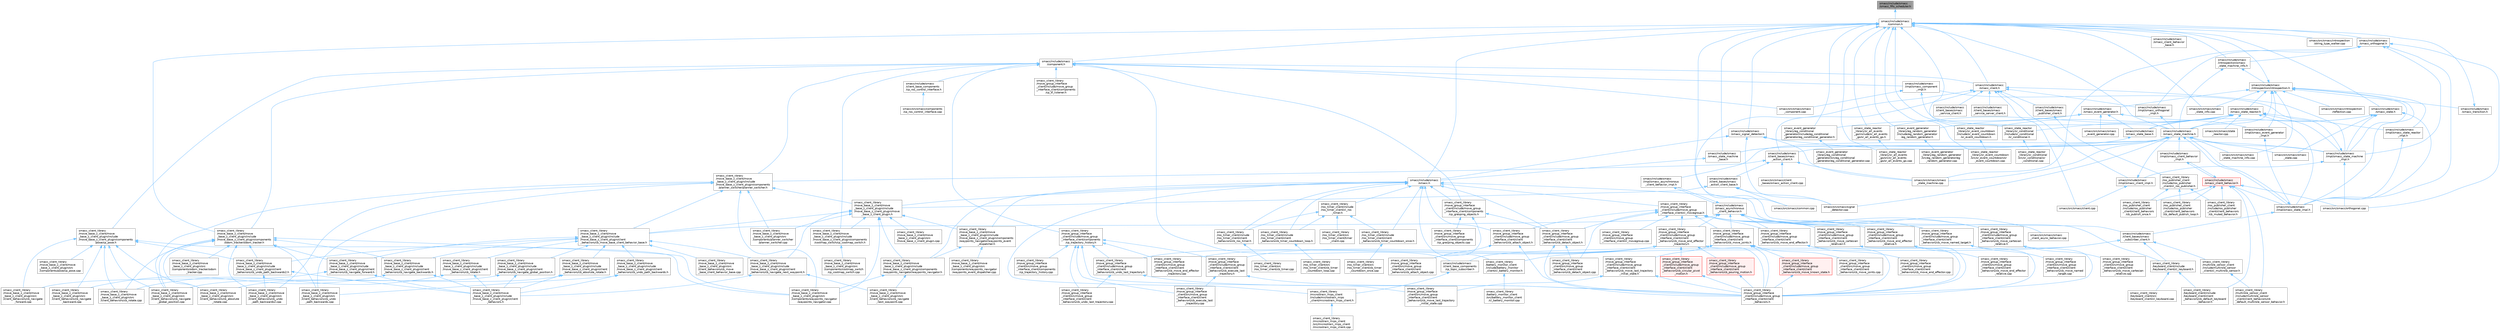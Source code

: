 digraph "smacc/include/smacc/smacc_fifo_scheduler.h"
{
 // LATEX_PDF_SIZE
  bgcolor="transparent";
  edge [fontname=Helvetica,fontsize=10,labelfontname=Helvetica,labelfontsize=10];
  node [fontname=Helvetica,fontsize=10,shape=box,height=0.2,width=0.4];
  Node1 [label="smacc/include/smacc\l/smacc_fifo_scheduler.h",height=0.2,width=0.4,color="gray40", fillcolor="grey60", style="filled", fontcolor="black",tooltip=" "];
  Node1 -> Node2 [dir="back",color="steelblue1",style="solid"];
  Node2 [label="smacc/include/smacc\l/common.h",height=0.2,width=0.4,color="grey40", fillcolor="white", style="filled",URL="$common_8h.html",tooltip=" "];
  Node2 -> Node3 [dir="back",color="steelblue1",style="solid"];
  Node3 [label="smacc/include/smacc\l/component.h",height=0.2,width=0.4,color="grey40", fillcolor="white", style="filled",URL="$component_8h.html",tooltip=" "];
  Node3 -> Node4 [dir="back",color="steelblue1",style="solid"];
  Node4 [label="smacc/include/smacc\l/client_base_components\l/cp_ros_control_interface.h",height=0.2,width=0.4,color="grey40", fillcolor="white", style="filled",URL="$cp__ros__control__interface_8h.html",tooltip=" "];
  Node4 -> Node5 [dir="back",color="steelblue1",style="solid"];
  Node5 [label="smacc/src/smacc/components\l/cp_ros_control_interface.cpp",height=0.2,width=0.4,color="grey40", fillcolor="white", style="filled",URL="$cp__ros__control__interface_8cpp.html",tooltip=" "];
  Node3 -> Node6 [dir="back",color="steelblue1",style="solid"];
  Node6 [label="smacc/include/smacc\l/client_base_components\l/cp_topic_subscriber.h",height=0.2,width=0.4,color="grey40", fillcolor="white", style="filled",URL="$cp__topic__subscriber_8h.html",tooltip=" "];
  Node6 -> Node7 [dir="back",color="steelblue1",style="solid"];
  Node7 [label="smacc_client_library\l/microstrain_mips_client\l/include/microstrain_mips\l_client/microstrain_mips_client.h",height=0.2,width=0.4,color="grey40", fillcolor="white", style="filled",URL="$microstrain__mips__client_8h.html",tooltip=" "];
  Node7 -> Node8 [dir="back",color="steelblue1",style="solid"];
  Node8 [label="smacc_client_library\l/microstrain_mips_client\l/src/microstrain_mips_client\l/microstrain_mips_client.cpp",height=0.2,width=0.4,color="grey40", fillcolor="white", style="filled",URL="$microstrain__mips__client_8cpp.html",tooltip=" "];
  Node3 -> Node9 [dir="back",color="steelblue1",style="solid"];
  Node9 [label="smacc/include/smacc\l/impl/smacc_component\l_impl.h",height=0.2,width=0.4,color="grey40", fillcolor="white", style="filled",URL="$smacc__component__impl_8h.html",tooltip=" "];
  Node9 -> Node10 [dir="back",color="steelblue1",style="solid"];
  Node10 [label="smacc/include/smacc\l/smacc_state_machine.h",height=0.2,width=0.4,color="grey40", fillcolor="white", style="filled",URL="$smacc__state__machine_8h.html",tooltip=" "];
  Node10 -> Node11 [dir="back",color="steelblue1",style="solid"];
  Node11 [label="smacc/include/smacc\l/client_bases/smacc\l_action_client.h",height=0.2,width=0.4,color="grey40", fillcolor="white", style="filled",URL="$smacc__action__client_8h.html",tooltip=" "];
  Node11 -> Node12 [dir="back",color="steelblue1",style="solid"];
  Node12 [label="smacc/include/smacc\l/client_bases/smacc\l_action_client_base.h",height=0.2,width=0.4,color="grey40", fillcolor="white", style="filled",URL="$smacc__action__client__base_8h.html",tooltip=" "];
  Node12 -> Node13 [dir="back",color="steelblue1",style="solid"];
  Node13 [label="smacc/src/smacc/common.cpp",height=0.2,width=0.4,color="grey40", fillcolor="white", style="filled",URL="$common_8cpp.html",tooltip=" "];
  Node12 -> Node14 [dir="back",color="steelblue1",style="solid"];
  Node14 [label="smacc/src/smacc/signal\l_detector.cpp",height=0.2,width=0.4,color="grey40", fillcolor="white", style="filled",URL="$signal__detector_8cpp.html",tooltip=" "];
  Node12 -> Node15 [dir="back",color="steelblue1",style="solid"];
  Node15 [label="smacc_client_library\l/move_base_z_client/move\l_base_z_client_plugin/include\l/move_base_z_client_plugin/move\l_base_z_client_plugin.h",height=0.2,width=0.4,color="grey40", fillcolor="white", style="filled",URL="$move__base__z__client__plugin_8h.html",tooltip=" "];
  Node15 -> Node16 [dir="back",color="steelblue1",style="solid"];
  Node16 [label="smacc_client_library\l/move_base_z_client/move\l_base_z_client_plugin/include\l/move_base_z_client_plugin/client\l_behaviors/cb_move_base_client_behavior_base.h",height=0.2,width=0.4,color="grey40", fillcolor="white", style="filled",URL="$cb__move__base__client__behavior__base_8h.html",tooltip=" "];
  Node16 -> Node17 [dir="back",color="steelblue1",style="solid"];
  Node17 [label="smacc_client_library\l/move_base_z_client/move\l_base_z_client_plugin/include\l/move_base_z_client_plugin/client\l_behaviors/cb_absolute_rotate.h",height=0.2,width=0.4,color="grey40", fillcolor="white", style="filled",URL="$cb__absolute__rotate_8h.html",tooltip=" "];
  Node17 -> Node18 [dir="back",color="steelblue1",style="solid"];
  Node18 [label="smacc_client_library\l/move_base_z_client/move\l_base_z_client_plugin/include\l/move_base_z_client_plugin/client\l_behaviors.h",height=0.2,width=0.4,color="grey40", fillcolor="white", style="filled",URL="$move__base__z__client_2move__base__z__client__plugin_2include_2move__base__z__client__plugin_2client__behaviors_8h.html",tooltip=" "];
  Node17 -> Node19 [dir="back",color="steelblue1",style="solid"];
  Node19 [label="smacc_client_library\l/move_base_z_client/move\l_base_z_client_plugin/src\l/client_behaviors/cb_absolute\l_rotate.cpp",height=0.2,width=0.4,color="grey40", fillcolor="white", style="filled",URL="$cb__absolute__rotate_8cpp.html",tooltip=" "];
  Node16 -> Node20 [dir="back",color="steelblue1",style="solid"];
  Node20 [label="smacc_client_library\l/move_base_z_client/move\l_base_z_client_plugin/include\l/move_base_z_client_plugin/client\l_behaviors/cb_navigate_backwards.h",height=0.2,width=0.4,color="grey40", fillcolor="white", style="filled",URL="$cb__navigate__backwards_8h.html",tooltip=" "];
  Node20 -> Node18 [dir="back",color="steelblue1",style="solid"];
  Node20 -> Node21 [dir="back",color="steelblue1",style="solid"];
  Node21 [label="smacc_client_library\l/move_base_z_client/move\l_base_z_client_plugin/src\l/client_behaviors/cb_navigate\l_backward.cpp",height=0.2,width=0.4,color="grey40", fillcolor="white", style="filled",URL="$cb__navigate__backward_8cpp.html",tooltip=" "];
  Node16 -> Node22 [dir="back",color="steelblue1",style="solid"];
  Node22 [label="smacc_client_library\l/move_base_z_client/move\l_base_z_client_plugin/include\l/move_base_z_client_plugin/client\l_behaviors/cb_navigate_forward.h",height=0.2,width=0.4,color="grey40", fillcolor="white", style="filled",URL="$cb__navigate__forward_8h.html",tooltip=" "];
  Node22 -> Node18 [dir="back",color="steelblue1",style="solid"];
  Node22 -> Node23 [dir="back",color="steelblue1",style="solid"];
  Node23 [label="smacc_client_library\l/move_base_z_client/move\l_base_z_client_plugin/src\l/client_behaviors/cb_navigate\l_forward.cpp",height=0.2,width=0.4,color="grey40", fillcolor="white", style="filled",URL="$cb__navigate__forward_8cpp.html",tooltip=" "];
  Node16 -> Node24 [dir="back",color="steelblue1",style="solid"];
  Node24 [label="smacc_client_library\l/move_base_z_client/move\l_base_z_client_plugin/include\l/move_base_z_client_plugin/client\l_behaviors/cb_navigate_global_position.h",height=0.2,width=0.4,color="grey40", fillcolor="white", style="filled",URL="$cb__navigate__global__position_8h.html",tooltip=" "];
  Node24 -> Node18 [dir="back",color="steelblue1",style="solid"];
  Node24 -> Node25 [dir="back",color="steelblue1",style="solid"];
  Node25 [label="smacc_client_library\l/move_base_z_client/move\l_base_z_client_plugin/src\l/client_behaviors/cb_navigate\l_global_position.cpp",height=0.2,width=0.4,color="grey40", fillcolor="white", style="filled",URL="$cb__navigate__global__position_8cpp.html",tooltip=" "];
  Node16 -> Node26 [dir="back",color="steelblue1",style="solid"];
  Node26 [label="smacc_client_library\l/move_base_z_client/move\l_base_z_client_plugin/include\l/move_base_z_client_plugin/client\l_behaviors/cb_navigate_next_waypoint.h",height=0.2,width=0.4,color="grey40", fillcolor="white", style="filled",URL="$cb__navigate__next__waypoint_8h.html",tooltip=" "];
  Node26 -> Node18 [dir="back",color="steelblue1",style="solid"];
  Node26 -> Node27 [dir="back",color="steelblue1",style="solid"];
  Node27 [label="smacc_client_library\l/move_base_z_client/move\l_base_z_client_plugin/src\l/client_behaviors/cb_navigate\l_next_waypoint.cpp",height=0.2,width=0.4,color="grey40", fillcolor="white", style="filled",URL="$cb__navigate__next__waypoint_8cpp.html",tooltip=" "];
  Node16 -> Node28 [dir="back",color="steelblue1",style="solid"];
  Node28 [label="smacc_client_library\l/move_base_z_client/move\l_base_z_client_plugin/include\l/move_base_z_client_plugin/client\l_behaviors/cb_rotate.h",height=0.2,width=0.4,color="grey40", fillcolor="white", style="filled",URL="$cb__rotate_8h.html",tooltip=" "];
  Node28 -> Node18 [dir="back",color="steelblue1",style="solid"];
  Node28 -> Node29 [dir="back",color="steelblue1",style="solid"];
  Node29 [label="smacc_client_library\l/move_base_z_client/move\l_base_z_client_plugin/src\l/client_behaviors/cb_rotate.cpp",height=0.2,width=0.4,color="grey40", fillcolor="white", style="filled",URL="$cb__rotate_8cpp.html",tooltip=" "];
  Node16 -> Node30 [dir="back",color="steelblue1",style="solid"];
  Node30 [label="smacc_client_library\l/move_base_z_client/move\l_base_z_client_plugin/include\l/move_base_z_client_plugin/client\l_behaviors/cb_undo_path_backwards.h",height=0.2,width=0.4,color="grey40", fillcolor="white", style="filled",URL="$cb__undo__path__backwards_8h.html",tooltip=" "];
  Node30 -> Node18 [dir="back",color="steelblue1",style="solid"];
  Node30 -> Node31 [dir="back",color="steelblue1",style="solid"];
  Node31 [label="smacc_client_library\l/move_base_z_client/move\l_base_z_client_plugin/src\l/client_behaviors/cb_undo\l_path_backwards.cpp",height=0.2,width=0.4,color="grey40", fillcolor="white", style="filled",URL="$cb__undo__path__backwards_8cpp.html",tooltip=" "];
  Node16 -> Node32 [dir="back",color="steelblue1",style="solid"];
  Node32 [label="smacc_client_library\l/move_base_z_client/move\l_base_z_client_plugin/include\l/move_base_z_client_plugin/client\l_behaviors/cb_undo_path_backwards2.h",height=0.2,width=0.4,color="grey40", fillcolor="white", style="filled",URL="$cb__undo__path__backwards2_8h.html",tooltip=" "];
  Node32 -> Node18 [dir="back",color="steelblue1",style="solid"];
  Node32 -> Node33 [dir="back",color="steelblue1",style="solid"];
  Node33 [label="smacc_client_library\l/move_base_z_client/move\l_base_z_client_plugin/src\l/client_behaviors/cb_undo\l_path_backwards2.cpp",height=0.2,width=0.4,color="grey40", fillcolor="white", style="filled",URL="$cb__undo__path__backwards2_8cpp.html",tooltip=" "];
  Node16 -> Node34 [dir="back",color="steelblue1",style="solid"];
  Node34 [label="smacc_client_library\l/move_base_z_client/move\l_base_z_client_plugin/src\l/client_behaviors/cb_move\l_base_client_behavior_base.cpp",height=0.2,width=0.4,color="grey40", fillcolor="white", style="filled",URL="$cb__move__base__client__behavior__base_8cpp.html",tooltip=" "];
  Node15 -> Node26 [dir="back",color="steelblue1",style="solid"];
  Node15 -> Node35 [dir="back",color="steelblue1",style="solid"];
  Node35 [label="smacc_client_library\l/move_base_z_client/move\l_base_z_client_plugin/include\l/move_base_z_client_plugin/components\l/costmap_switch/cp_costmap_switch.h",height=0.2,width=0.4,color="grey40", fillcolor="white", style="filled",URL="$cp__costmap__switch_8h.html",tooltip=" "];
  Node35 -> Node36 [dir="back",color="steelblue1",style="solid"];
  Node36 [label="smacc_client_library\l/move_base_z_client/move\l_base_z_client_plugin/src\l/components/costmap_switch\l/cp_costmap_switch.cpp",height=0.2,width=0.4,color="grey40", fillcolor="white", style="filled",URL="$cp__costmap__switch_8cpp.html",tooltip=" "];
  Node15 -> Node37 [dir="back",color="steelblue1",style="solid"];
  Node37 [label="smacc_client_library\l/move_base_z_client/move\l_base_z_client_plugin/include\l/move_base_z_client_plugin/components\l/waypoints_navigator/waypoints_event\l_dispatcher.h",height=0.2,width=0.4,color="grey40", fillcolor="white", style="filled",URL="$waypoints__event__dispatcher_8h.html",tooltip=" "];
  Node37 -> Node38 [dir="back",color="steelblue1",style="solid"];
  Node38 [label="smacc_client_library\l/move_base_z_client/move\l_base_z_client_plugin/include\l/move_base_z_client_plugin/components\l/waypoints_navigator/waypoints_navigator.h",height=0.2,width=0.4,color="grey40", fillcolor="white", style="filled",URL="$waypoints__navigator_8h.html",tooltip=" "];
  Node38 -> Node27 [dir="back",color="steelblue1",style="solid"];
  Node38 -> Node39 [dir="back",color="steelblue1",style="solid"];
  Node39 [label="smacc_client_library\l/move_base_z_client/move\l_base_z_client_plugin/src\l/components/waypoints_navigator\l/waypoints_navigator.cpp",height=0.2,width=0.4,color="grey40", fillcolor="white", style="filled",URL="$waypoints__navigator_8cpp.html",tooltip=" "];
  Node37 -> Node40 [dir="back",color="steelblue1",style="solid"];
  Node40 [label="smacc_client_library\l/move_base_z_client/move\l_base_z_client_plugin/src\l/components/waypoints_navigator\l/waypoints_event_dispatcher.cpp",height=0.2,width=0.4,color="grey40", fillcolor="white", style="filled",URL="$waypoints__event__dispatcher_8cpp.html",tooltip=" "];
  Node15 -> Node38 [dir="back",color="steelblue1",style="solid"];
  Node15 -> Node41 [dir="back",color="steelblue1",style="solid"];
  Node41 [label="smacc_client_library\l/move_base_z_client/move\l_base_z_client_plugin/src\l/components/planner_switcher\l/planner_switcher.cpp",height=0.2,width=0.4,color="grey40", fillcolor="white", style="filled",URL="$planner__switcher_8cpp.html",tooltip=" "];
  Node15 -> Node39 [dir="back",color="steelblue1",style="solid"];
  Node15 -> Node42 [dir="back",color="steelblue1",style="solid"];
  Node42 [label="smacc_client_library\l/move_base_z_client/move\l_base_z_client_plugin/src\l/move_base_z_client_plugin.cpp",height=0.2,width=0.4,color="grey40", fillcolor="white", style="filled",URL="$move__base__z__client__plugin_8cpp.html",tooltip=" "];
  Node11 -> Node43 [dir="back",color="steelblue1",style="solid"];
  Node43 [label="smacc/src/smacc/client\l_bases/smacc_action_client.cpp",height=0.2,width=0.4,color="grey40", fillcolor="white", style="filled",URL="$smacc__action__client_8cpp.html",tooltip=" "];
  Node11 -> Node44 [dir="back",color="steelblue1",style="solid"];
  Node44 [label="smacc/src/smacc/smacc\l_state_machine.cpp",height=0.2,width=0.4,color="grey40", fillcolor="white", style="filled",URL="$smacc__state__machine_8cpp.html",tooltip=" "];
  Node11 -> Node45 [dir="back",color="steelblue1",style="solid"];
  Node45 [label="smacc_client_library\l/move_base_z_client/move\l_base_z_client_plugin/include\l/move_base_z_client_plugin/components\l/planner_switcher/planner_switcher.h",height=0.2,width=0.4,color="grey40", fillcolor="white", style="filled",URL="$planner__switcher_8h.html",tooltip=" "];
  Node45 -> Node16 [dir="back",color="steelblue1",style="solid"];
  Node45 -> Node15 [dir="back",color="steelblue1",style="solid"];
  Node45 -> Node25 [dir="back",color="steelblue1",style="solid"];
  Node45 -> Node31 [dir="back",color="steelblue1",style="solid"];
  Node45 -> Node33 [dir="back",color="steelblue1",style="solid"];
  Node45 -> Node41 [dir="back",color="steelblue1",style="solid"];
  Node45 -> Node39 [dir="back",color="steelblue1",style="solid"];
  Node10 -> Node46 [dir="back",color="steelblue1",style="solid"];
  Node46 [label="smacc/include/smacc\l/impl/smacc_asynchronous\l_client_behavior_impl.h",height=0.2,width=0.4,color="grey40", fillcolor="white", style="filled",URL="$smacc__asynchronous__client__behavior__impl_8h.html",tooltip=" "];
  Node46 -> Node47 [dir="back",color="steelblue1",style="solid"];
  Node47 [label="smacc/include/smacc\l/smacc_asynchronous\l_client_behavior.h",height=0.2,width=0.4,color="grey40", fillcolor="white", style="filled",URL="$smacc__asynchronous__client__behavior_8h.html",tooltip=" "];
  Node47 -> Node46 [dir="back",color="steelblue1",style="solid"];
  Node47 -> Node48 [dir="back",color="steelblue1",style="solid"];
  Node48 [label="smacc/src/smacc/smacc\l_client_async_behavior.cpp",height=0.2,width=0.4,color="grey40", fillcolor="white", style="filled",URL="$smacc__client__async__behavior_8cpp.html",tooltip=" "];
  Node47 -> Node16 [dir="back",color="steelblue1",style="solid"];
  Node47 -> Node49 [dir="back",color="steelblue1",style="solid"];
  Node49 [label="smacc_client_library\l/move_group_interface\l_client/include/move_group\l_interface_client/client\l_behaviors/cb_move_cartesian\l_relative.h",height=0.2,width=0.4,color="grey40", fillcolor="white", style="filled",URL="$cb__move__cartesian__relative_8h.html",tooltip=" "];
  Node49 -> Node50 [dir="back",color="steelblue1",style="solid"];
  Node50 [label="smacc_client_library\l/move_group_interface\l_client/include/move_group\l_interface_client/client\l_behaviors.h",height=0.2,width=0.4,color="grey40", fillcolor="white", style="filled",URL="$move__group__interface__client_2include_2move__group__interface__client_2client__behaviors_8h.html",tooltip=" "];
  Node49 -> Node51 [dir="back",color="steelblue1",style="solid"];
  Node51 [label="smacc_client_library\l/move_group_interface\l_client/src/move_group\l_interface_client/client\l_behaviors/cb_move_cartesian\l_relative.cpp",height=0.2,width=0.4,color="grey40", fillcolor="white", style="filled",URL="$cb__move__cartesian__relative_8cpp.html",tooltip=" "];
  Node47 -> Node52 [dir="back",color="steelblue1",style="solid"];
  Node52 [label="smacc_client_library\l/move_group_interface\l_client/include/move_group\l_interface_client/client\l_behaviors/cb_move_cartesian\l_relative2.h",height=0.2,width=0.4,color="grey40", fillcolor="white", style="filled",URL="$cb__move__cartesian__relative2_8h.html",tooltip=" "];
  Node52 -> Node50 [dir="back",color="steelblue1",style="solid"];
  Node47 -> Node53 [dir="back",color="steelblue1",style="solid"];
  Node53 [label="smacc_client_library\l/move_group_interface\l_client/include/move_group\l_interface_client/client\l_behaviors/cb_move_end_effector.h",height=0.2,width=0.4,color="grey40", fillcolor="white", style="filled",URL="$cb__move__end__effector_8h.html",tooltip=" "];
  Node53 -> Node50 [dir="back",color="steelblue1",style="solid"];
  Node53 -> Node54 [dir="back",color="steelblue1",style="solid"];
  Node54 [label="smacc_client_library\l/move_group_interface\l_client/src/move_group\l_interface_client/client\l_behaviors/cb_move_end_effector.cpp",height=0.2,width=0.4,color="grey40", fillcolor="white", style="filled",URL="$cb__move__end__effector_8cpp.html",tooltip=" "];
  Node47 -> Node55 [dir="back",color="steelblue1",style="solid"];
  Node55 [label="smacc_client_library\l/move_group_interface\l_client/include/move_group\l_interface_client/client\l_behaviors/cb_move_end_effector\l_relative.h",height=0.2,width=0.4,color="grey40", fillcolor="white", style="filled",URL="$cb__move__end__effector__relative_8h.html",tooltip=" "];
  Node55 -> Node50 [dir="back",color="steelblue1",style="solid"];
  Node55 -> Node56 [dir="back",color="steelblue1",style="solid"];
  Node56 [label="smacc_client_library\l/move_group_interface\l_client/src/move_group\l_interface_client/client\l_behaviors/cb_move_end_effector\l_relative.cpp",height=0.2,width=0.4,color="grey40", fillcolor="white", style="filled",URL="$cb__move__end__effector__relative_8cpp.html",tooltip=" "];
  Node47 -> Node57 [dir="back",color="steelblue1",style="solid"];
  Node57 [label="smacc_client_library\l/move_group_interface\l_client/include/move_group\l_interface_client/client\l_behaviors/cb_move_end_effector\l_trajectory.h",height=0.2,width=0.4,color="grey40", fillcolor="white", style="filled",URL="$cb__move__end__effector__trajectory_8h.html",tooltip=" "];
  Node57 -> Node50 [dir="back",color="steelblue1",style="solid"];
  Node57 -> Node58 [dir="back",color="steelblue1",style="solid"];
  Node58 [label="smacc_client_library\l/move_group_interface\l_client/include/move_group\l_interface_client/client\l_behaviors/cb_circular_pivot\l_motion.h",height=0.2,width=0.4,color="red", fillcolor="#FFF0F0", style="filled",URL="$cb__circular__pivot__motion_8h.html",tooltip=" "];
  Node58 -> Node50 [dir="back",color="steelblue1",style="solid"];
  Node57 -> Node63 [dir="back",color="steelblue1",style="solid"];
  Node63 [label="smacc_client_library\l/move_group_interface\l_client/include/move_group\l_interface_client/client\l_behaviors/cb_execute_last\l_trajectory.h",height=0.2,width=0.4,color="grey40", fillcolor="white", style="filled",URL="$cb__execute__last__trajectory_8h.html",tooltip=" "];
  Node63 -> Node50 [dir="back",color="steelblue1",style="solid"];
  Node63 -> Node64 [dir="back",color="steelblue1",style="solid"];
  Node64 [label="smacc_client_library\l/move_group_interface\l_client/src/move_group\l_interface_client/client\l_behaviors/cb_execute_last\l_trajectory.cpp",height=0.2,width=0.4,color="grey40", fillcolor="white", style="filled",URL="$cb__execute__last__trajectory_8cpp.html",tooltip=" "];
  Node57 -> Node65 [dir="back",color="steelblue1",style="solid"];
  Node65 [label="smacc_client_library\l/move_group_interface\l_client/include/move_group\l_interface_client/client\l_behaviors/cb_pouring_motion.h",height=0.2,width=0.4,color="red", fillcolor="#FFF0F0", style="filled",URL="$cb__pouring__motion_8h.html",tooltip=" "];
  Node65 -> Node50 [dir="back",color="steelblue1",style="solid"];
  Node57 -> Node66 [dir="back",color="steelblue1",style="solid"];
  Node66 [label="smacc_client_library\l/move_group_interface\l_client/include/move_group\l_interface_client/client\l_behaviors/cb_undo_last_trajectory.h",height=0.2,width=0.4,color="grey40", fillcolor="white", style="filled",URL="$cb__undo__last__trajectory_8h.html",tooltip=" "];
  Node66 -> Node50 [dir="back",color="steelblue1",style="solid"];
  Node66 -> Node67 [dir="back",color="steelblue1",style="solid"];
  Node67 [label="smacc_client_library\l/move_group_interface\l_client/src/move_group\l_interface_client/client\l_behaviors/cb_undo_last_trajectory.cpp",height=0.2,width=0.4,color="grey40", fillcolor="white", style="filled",URL="$cb__undo__last__trajectory_8cpp.html",tooltip=" "];
  Node57 -> Node68 [dir="back",color="steelblue1",style="solid"];
  Node68 [label="smacc_client_library\l/move_group_interface\l_client/src/move_group\l_interface_client/client\l_behaviors/cb_move_end_effector\l_trajectory.cpp",height=0.2,width=0.4,color="grey40", fillcolor="white", style="filled",URL="$cb__move__end__effector__trajectory_8cpp.html",tooltip=" "];
  Node47 -> Node69 [dir="back",color="steelblue1",style="solid"];
  Node69 [label="smacc_client_library\l/move_group_interface\l_client/include/move_group\l_interface_client/client\l_behaviors/cb_move_joints.h",height=0.2,width=0.4,color="grey40", fillcolor="white", style="filled",URL="$cb__move__joints_8h.html",tooltip=" "];
  Node69 -> Node50 [dir="back",color="steelblue1",style="solid"];
  Node69 -> Node70 [dir="back",color="steelblue1",style="solid"];
  Node70 [label="smacc_client_library\l/move_group_interface\l_client/include/move_group\l_interface_client/client\l_behaviors/cb_move_known_state.h",height=0.2,width=0.4,color="red", fillcolor="#FFF0F0", style="filled",URL="$cb__move__known__state_8h.html",tooltip=" "];
  Node70 -> Node50 [dir="back",color="steelblue1",style="solid"];
  Node69 -> Node72 [dir="back",color="steelblue1",style="solid"];
  Node72 [label="smacc_client_library\l/move_group_interface\l_client/include/move_group\l_interface_client/client\l_behaviors/cb_move_last_trajectory\l_initial_state.h",height=0.2,width=0.4,color="grey40", fillcolor="white", style="filled",URL="$cb__move__last__trajectory__initial__state_8h.html",tooltip=" "];
  Node72 -> Node50 [dir="back",color="steelblue1",style="solid"];
  Node72 -> Node73 [dir="back",color="steelblue1",style="solid"];
  Node73 [label="smacc_client_library\l/move_group_interface\l_client/src/move_group\l_interface_client/client\l_behaviors/cb_move_last_trajectory\l_initial_state.cpp",height=0.2,width=0.4,color="grey40", fillcolor="white", style="filled",URL="$cb__move__last__trajectory__initial__state_8cpp.html",tooltip=" "];
  Node69 -> Node74 [dir="back",color="steelblue1",style="solid"];
  Node74 [label="smacc_client_library\l/move_group_interface\l_client/src/move_group\l_interface_client/client\l_behaviors/cb_move_joints.cpp",height=0.2,width=0.4,color="grey40", fillcolor="white", style="filled",URL="$cb__move__joints_8cpp.html",tooltip=" "];
  Node47 -> Node75 [dir="back",color="steelblue1",style="solid"];
  Node75 [label="smacc_client_library\l/move_group_interface\l_client/include/move_group\l_interface_client/client\l_behaviors/cb_move_named_target.h",height=0.2,width=0.4,color="grey40", fillcolor="white", style="filled",URL="$cb__move__named__target_8h.html",tooltip=" "];
  Node75 -> Node50 [dir="back",color="steelblue1",style="solid"];
  Node75 -> Node76 [dir="back",color="steelblue1",style="solid"];
  Node76 [label="smacc_client_library\l/move_group_interface\l_client/src/move_group\l_interface_client/client\l_behaviors/cb_move_named\l_target.cpp",height=0.2,width=0.4,color="grey40", fillcolor="white", style="filled",URL="$cb__move__named__target_8cpp.html",tooltip=" "];
  Node10 -> Node77 [dir="back",color="steelblue1",style="solid"];
  Node77 [label="smacc/include/smacc\l/impl/smacc_client_behavior\l_impl.h",height=0.2,width=0.4,color="grey40", fillcolor="white", style="filled",URL="$smacc__client__behavior__impl_8h.html",tooltip=" "];
  Node77 -> Node78 [dir="back",color="steelblue1",style="solid"];
  Node78 [label="smacc/include/smacc\l/smacc_client_behavior.h",height=0.2,width=0.4,color="red", fillcolor="#FFF0F0", style="filled",URL="$smacc__client__behavior_8h.html",tooltip=" "];
  Node78 -> Node77 [dir="back",color="steelblue1",style="solid"];
  Node78 -> Node81 [dir="back",color="steelblue1",style="solid"];
  Node81 [label="smacc/include/smacc\l/impl/smacc_state_impl.h",height=0.2,width=0.4,color="grey40", fillcolor="white", style="filled",URL="$smacc__state__impl_8h.html",tooltip=" "];
  Node81 -> Node82 [dir="back",color="steelblue1",style="solid"];
  Node82 [label="smacc/include/smacc\l/client_bases/smacc\l_subscriber_client.h",height=0.2,width=0.4,color="grey40", fillcolor="white", style="filled",URL="$smacc__subscriber__client_8h.html",tooltip=" "];
  Node82 -> Node6 [dir="back",color="steelblue1",style="solid"];
  Node82 -> Node83 [dir="back",color="steelblue1",style="solid"];
  Node83 [label="smacc_client_library\l/battery_monitor_client\l/include/battery_monitor\l_client/cl_battery_monitor.h",height=0.2,width=0.4,color="grey40", fillcolor="white", style="filled",URL="$cl__battery__monitor_8h.html",tooltip=" "];
  Node83 -> Node84 [dir="back",color="steelblue1",style="solid"];
  Node84 [label="smacc_client_library\l/battery_monitor_client\l/src/battery_monitor_client\l/cl_battery_monitor.cpp",height=0.2,width=0.4,color="grey40", fillcolor="white", style="filled",URL="$cl__battery__monitor_8cpp.html",tooltip=" "];
  Node82 -> Node85 [dir="back",color="steelblue1",style="solid"];
  Node85 [label="smacc_client_library\l/keyboard_client/include\l/keyboard_client/cl_keyboard.h",height=0.2,width=0.4,color="grey40", fillcolor="white", style="filled",URL="$cl__keyboard_8h.html",tooltip=" "];
  Node85 -> Node86 [dir="back",color="steelblue1",style="solid"];
  Node86 [label="smacc_client_library\l/keyboard_client/include\l/keyboard_client/client\l_behaviors/cb_default_keyboard\l_behavior.h",height=0.2,width=0.4,color="grey40", fillcolor="white", style="filled",URL="$cb__default__keyboard__behavior_8h.html",tooltip=" "];
  Node85 -> Node87 [dir="back",color="steelblue1",style="solid"];
  Node87 [label="smacc_client_library\l/keyboard_client/src\l/keyboard_client/cl_keyboard.cpp",height=0.2,width=0.4,color="grey40", fillcolor="white", style="filled",URL="$cl__keyboard_8cpp.html",tooltip=" "];
  Node82 -> Node88 [dir="back",color="steelblue1",style="solid"];
  Node88 [label="smacc_client_library\l/multirole_sensor_client\l/include/multirole_sensor\l_client/cl_multirole_sensor.h",height=0.2,width=0.4,color="grey40", fillcolor="white", style="filled",URL="$cl__multirole__sensor_8h.html",tooltip=" "];
  Node88 -> Node89 [dir="back",color="steelblue1",style="solid"];
  Node89 [label="smacc_client_library\l/multirole_sensor_client\l/include/multirole_sensor\l_client/client_behaviors/cb\l_default_multirole_sensor_behavior.h",height=0.2,width=0.4,color="grey40", fillcolor="white", style="filled",URL="$cb__default__multirole__sensor__behavior_8h.html",tooltip=" "];
  Node81 -> Node10 [dir="back",color="steelblue1",style="solid"];
  Node78 -> Node90 [dir="back",color="steelblue1",style="solid"];
  Node90 [label="smacc/src/smacc/orthogonal.cpp",height=0.2,width=0.4,color="grey40", fillcolor="white", style="filled",URL="$orthogonal_8cpp.html",tooltip=" "];
  Node78 -> Node86 [dir="back",color="steelblue1",style="solid"];
  Node78 -> Node89 [dir="back",color="steelblue1",style="solid"];
  Node78 -> Node93 [dir="back",color="steelblue1",style="solid"];
  Node93 [label="smacc_client_library\l/ros_publisher_client\l/include/ros_publisher\l_client/client_behaviors\l/cb_default_publish_loop.h",height=0.2,width=0.4,color="grey40", fillcolor="white", style="filled",URL="$cb__default__publish__loop_8h.html",tooltip=" "];
  Node78 -> Node94 [dir="back",color="steelblue1",style="solid"];
  Node94 [label="smacc_client_library\l/ros_publisher_client\l/include/ros_publisher\l_client/client_behaviors\l/cb_muted_behavior.h",height=0.2,width=0.4,color="grey40", fillcolor="white", style="filled",URL="$cb__muted__behavior_8h.html",tooltip=" "];
  Node78 -> Node95 [dir="back",color="steelblue1",style="solid"];
  Node95 [label="smacc_client_library\l/ros_publisher_client\l/include/ros_publisher\l_client/client_behaviors\l/cb_publish_once.h",height=0.2,width=0.4,color="grey40", fillcolor="white", style="filled",URL="$cb__publish__once_8h.html",tooltip=" "];
  Node10 -> Node81 [dir="back",color="steelblue1",style="solid"];
  Node10 -> Node96 [dir="back",color="steelblue1",style="solid"];
  Node96 [label="smacc/include/smacc\l/impl/smacc_state_machine\l_impl.h",height=0.2,width=0.4,color="grey40", fillcolor="white", style="filled",URL="$smacc__state__machine__impl_8h.html",tooltip=" "];
  Node96 -> Node97 [dir="back",color="steelblue1",style="solid"];
  Node97 [label="smacc/include/smacc\l/impl/smacc_client_impl.h",height=0.2,width=0.4,color="grey40", fillcolor="white", style="filled",URL="$smacc__client__impl_8h.html",tooltip=" "];
  Node97 -> Node10 [dir="back",color="steelblue1",style="solid"];
  Node97 -> Node98 [dir="back",color="steelblue1",style="solid"];
  Node98 [label="smacc/src/smacc/client.cpp",height=0.2,width=0.4,color="grey40", fillcolor="white", style="filled",URL="$client_8cpp.html",tooltip=" "];
  Node96 -> Node9 [dir="back",color="steelblue1",style="solid"];
  Node96 -> Node90 [dir="back",color="steelblue1",style="solid"];
  Node10 -> Node99 [dir="back",color="steelblue1",style="solid"];
  Node99 [label="smacc/include/smacc\l/smacc_state_machine\l_base.h",height=0.2,width=0.4,color="grey40", fillcolor="white", style="filled",URL="$smacc__state__machine__base_8h.html",tooltip=" "];
  Node99 -> Node100 [dir="back",color="steelblue1",style="solid"];
  Node100 [label="smacc/include/smacc\l/smacc.h",height=0.2,width=0.4,color="grey40", fillcolor="white", style="filled",URL="$smacc_8h.html",tooltip=" "];
  Node100 -> Node83 [dir="back",color="steelblue1",style="solid"];
  Node100 -> Node85 [dir="back",color="steelblue1",style="solid"];
  Node100 -> Node7 [dir="back",color="steelblue1",style="solid"];
  Node100 -> Node37 [dir="back",color="steelblue1",style="solid"];
  Node100 -> Node38 [dir="back",color="steelblue1",style="solid"];
  Node100 -> Node15 [dir="back",color="steelblue1",style="solid"];
  Node100 -> Node101 [dir="back",color="steelblue1",style="solid"];
  Node101 [label="smacc_client_library\l/move_group_interface\l_client/include/move_group\l_interface_client/cl_movegroup.h",height=0.2,width=0.4,color="grey40", fillcolor="white", style="filled",URL="$cl__movegroup_8h.html",tooltip=" "];
  Node101 -> Node102 [dir="back",color="steelblue1",style="solid"];
  Node102 [label="smacc_client_library\l/move_group_interface\l_client/include/move_group\l_interface_client/client\l_behaviors/cb_attach_object.h",height=0.2,width=0.4,color="grey40", fillcolor="white", style="filled",URL="$cb__attach__object_8h.html",tooltip=" "];
  Node102 -> Node50 [dir="back",color="steelblue1",style="solid"];
  Node102 -> Node103 [dir="back",color="steelblue1",style="solid"];
  Node103 [label="smacc_client_library\l/move_group_interface\l_client/src/move_group\l_interface_client/client\l_behaviors/cb_attach_object.cpp",height=0.2,width=0.4,color="grey40", fillcolor="white", style="filled",URL="$cb__attach__object_8cpp.html",tooltip=" "];
  Node101 -> Node104 [dir="back",color="steelblue1",style="solid"];
  Node104 [label="smacc_client_library\l/move_group_interface\l_client/include/move_group\l_interface_client/client\l_behaviors/cb_detach_object.h",height=0.2,width=0.4,color="grey40", fillcolor="white", style="filled",URL="$cb__detach__object_8h.html",tooltip=" "];
  Node104 -> Node50 [dir="back",color="steelblue1",style="solid"];
  Node104 -> Node105 [dir="back",color="steelblue1",style="solid"];
  Node105 [label="smacc_client_library\l/move_group_interface\l_client/src/move_group\l_interface_client/client\l_behaviors/cb_detach_object.cpp",height=0.2,width=0.4,color="grey40", fillcolor="white", style="filled",URL="$cb__detach__object_8cpp.html",tooltip=" "];
  Node101 -> Node49 [dir="back",color="steelblue1",style="solid"];
  Node101 -> Node52 [dir="back",color="steelblue1",style="solid"];
  Node101 -> Node53 [dir="back",color="steelblue1",style="solid"];
  Node101 -> Node55 [dir="back",color="steelblue1",style="solid"];
  Node101 -> Node57 [dir="back",color="steelblue1",style="solid"];
  Node101 -> Node69 [dir="back",color="steelblue1",style="solid"];
  Node101 -> Node75 [dir="back",color="steelblue1",style="solid"];
  Node101 -> Node106 [dir="back",color="steelblue1",style="solid"];
  Node106 [label="smacc_client_library\l/move_group_interface\l_client/src/move_group\l_interface_client/cl_movegroup.cpp",height=0.2,width=0.4,color="grey40", fillcolor="white", style="filled",URL="$cl__movegroup_8cpp.html",tooltip=" "];
  Node101 -> Node105 [dir="back",color="steelblue1",style="solid"];
  Node100 -> Node102 [dir="back",color="steelblue1",style="solid"];
  Node100 -> Node104 [dir="back",color="steelblue1",style="solid"];
  Node100 -> Node107 [dir="back",color="steelblue1",style="solid"];
  Node107 [label="smacc_client_library\l/move_group_interface\l_client/include/move_group\l_interface_client/components\l/cp_grasping_objects.h",height=0.2,width=0.4,color="grey40", fillcolor="white", style="filled",URL="$cp__grasping__objects_8h.html",tooltip=" "];
  Node107 -> Node104 [dir="back",color="steelblue1",style="solid"];
  Node107 -> Node103 [dir="back",color="steelblue1",style="solid"];
  Node107 -> Node108 [dir="back",color="steelblue1",style="solid"];
  Node108 [label="smacc_client_library\l/move_group_interface\l_client/src/move_group\l_interface_client/components\l/cp_grasping_objects.cpp",height=0.2,width=0.4,color="grey40", fillcolor="white", style="filled",URL="$cp__grasping__objects_8cpp.html",tooltip=" "];
  Node100 -> Node109 [dir="back",color="steelblue1",style="solid"];
  Node109 [label="smacc_client_library\l/ros_timer_client/include\l/ros_timer_client/cl_ros\l_timer.h",height=0.2,width=0.4,color="grey40", fillcolor="white", style="filled",URL="$cl__ros__timer_8h.html",tooltip=" "];
  Node109 -> Node110 [dir="back",color="steelblue1",style="solid"];
  Node110 [label="smacc_client_library\l/ros_timer_client/include\l/ros_timer_client/client\l_behaviors/cb_ros_timer.h",height=0.2,width=0.4,color="grey40", fillcolor="white", style="filled",URL="$cb__ros__timer_8h.html",tooltip=" "];
  Node110 -> Node111 [dir="back",color="steelblue1",style="solid"];
  Node111 [label="smacc_client_library\l/ros_timer_client/src\l/ros_timer_client/cb_timer.cpp",height=0.2,width=0.4,color="grey40", fillcolor="white", style="filled",URL="$cb__timer_8cpp.html",tooltip=" "];
  Node109 -> Node112 [dir="back",color="steelblue1",style="solid"];
  Node112 [label="smacc_client_library\l/ros_timer_client/include\l/ros_timer_client/client\l_behaviors/cb_timer_countdown_loop.h",height=0.2,width=0.4,color="grey40", fillcolor="white", style="filled",URL="$cb__timer__countdown__loop_8h.html",tooltip=" "];
  Node112 -> Node113 [dir="back",color="steelblue1",style="solid"];
  Node113 [label="smacc_client_library\l/ros_timer_client/src\l/ros_timer_client/cb_timer\l_countdown_loop.cpp",height=0.2,width=0.4,color="grey40", fillcolor="white", style="filled",URL="$cb__timer__countdown__loop_8cpp.html",tooltip=" "];
  Node109 -> Node114 [dir="back",color="steelblue1",style="solid"];
  Node114 [label="smacc_client_library\l/ros_timer_client/include\l/ros_timer_client/client\l_behaviors/cb_timer_countdown_once.h",height=0.2,width=0.4,color="grey40", fillcolor="white", style="filled",URL="$cb__timer__countdown__once_8h.html",tooltip=" "];
  Node114 -> Node115 [dir="back",color="steelblue1",style="solid"];
  Node115 [label="smacc_client_library\l/ros_timer_client/src\l/ros_timer_client/cb_timer\l_countdown_once.cpp",height=0.2,width=0.4,color="grey40", fillcolor="white", style="filled",URL="$cb__timer__countdown__once_8cpp.html",tooltip=" "];
  Node109 -> Node116 [dir="back",color="steelblue1",style="solid"];
  Node116 [label="smacc_client_library\l/ros_timer_client/src\l/ros_timer_client/timer\l_client.cpp",height=0.2,width=0.4,color="grey40", fillcolor="white", style="filled",URL="$timer__client_8cpp.html",tooltip=" "];
  Node100 -> Node110 [dir="back",color="steelblue1",style="solid"];
  Node100 -> Node112 [dir="back",color="steelblue1",style="solid"];
  Node100 -> Node114 [dir="back",color="steelblue1",style="solid"];
  Node10 -> Node14 [dir="back",color="steelblue1",style="solid"];
  Node10 -> Node117 [dir="back",color="steelblue1",style="solid"];
  Node117 [label="smacc/src/smacc/smacc\l_state.cpp",height=0.2,width=0.4,color="grey40", fillcolor="white", style="filled",URL="$smacc__state_8cpp.html",tooltip=" "];
  Node10 -> Node44 [dir="back",color="steelblue1",style="solid"];
  Node10 -> Node118 [dir="back",color="steelblue1",style="solid"];
  Node118 [label="smacc/src/smacc/smacc\l_state_machine_info.cpp",height=0.2,width=0.4,color="grey40", fillcolor="white", style="filled",URL="$smacc__state__machine__info_8cpp.html",tooltip=" "];
  Node9 -> Node119 [dir="back",color="steelblue1",style="solid"];
  Node119 [label="smacc/src/smacc/smacc\l_component.cpp",height=0.2,width=0.4,color="grey40", fillcolor="white", style="filled",URL="$smacc__component_8cpp.html",tooltip=" "];
  Node3 -> Node120 [dir="back",color="steelblue1",style="solid"];
  Node120 [label="smacc/include/smacc\l/smacc_client.h",height=0.2,width=0.4,color="grey40", fillcolor="white", style="filled",URL="$smacc__client_8h.html",tooltip=" "];
  Node120 -> Node11 [dir="back",color="steelblue1",style="solid"];
  Node120 -> Node121 [dir="back",color="steelblue1",style="solid"];
  Node121 [label="smacc/include/smacc\l/client_bases/smacc\l_publisher_client.h",height=0.2,width=0.4,color="grey40", fillcolor="white", style="filled",URL="$smacc__publisher__client_8h.html",tooltip=" "];
  Node121 -> Node122 [dir="back",color="steelblue1",style="solid"];
  Node122 [label="smacc_client_library\l/ros_publisher_client\l/include/ros_publisher\l_client/cl_ros_publisher.h",height=0.2,width=0.4,color="grey40", fillcolor="white", style="filled",URL="$cl__ros__publisher_8h.html",tooltip=" "];
  Node122 -> Node93 [dir="back",color="steelblue1",style="solid"];
  Node122 -> Node94 [dir="back",color="steelblue1",style="solid"];
  Node122 -> Node95 [dir="back",color="steelblue1",style="solid"];
  Node120 -> Node123 [dir="back",color="steelblue1",style="solid"];
  Node123 [label="smacc/include/smacc\l/client_bases/smacc\l_service_client.h",height=0.2,width=0.4,color="grey40", fillcolor="white", style="filled",URL="$smacc__service__client_8h.html",tooltip=" "];
  Node120 -> Node124 [dir="back",color="steelblue1",style="solid"];
  Node124 [label="smacc/include/smacc\l/client_bases/smacc\l_service_server_client.h",height=0.2,width=0.4,color="grey40", fillcolor="white", style="filled",URL="$smacc__service__server__client_8h.html",tooltip=" "];
  Node120 -> Node82 [dir="back",color="steelblue1",style="solid"];
  Node120 -> Node97 [dir="back",color="steelblue1",style="solid"];
  Node120 -> Node125 [dir="back",color="steelblue1",style="solid"];
  Node125 [label="smacc/include/smacc\l/impl/smacc_orthogonal\l_impl.h",height=0.2,width=0.4,color="grey40", fillcolor="white", style="filled",URL="$smacc__orthogonal__impl_8h.html",tooltip=" "];
  Node125 -> Node10 [dir="back",color="steelblue1",style="solid"];
  Node120 -> Node96 [dir="back",color="steelblue1",style="solid"];
  Node120 -> Node98 [dir="back",color="steelblue1",style="solid"];
  Node3 -> Node119 [dir="back",color="steelblue1",style="solid"];
  Node3 -> Node35 [dir="back",color="steelblue1",style="solid"];
  Node3 -> Node126 [dir="back",color="steelblue1",style="solid"];
  Node126 [label="smacc_client_library\l/move_base_z_client/move\l_base_z_client_plugin/include\l/move_base_z_client_plugin/components\l/odom_tracker/odom_tracker.h",height=0.2,width=0.4,color="grey40", fillcolor="white", style="filled",URL="$odom__tracker_8h.html",tooltip=" "];
  Node126 -> Node20 [dir="back",color="steelblue1",style="solid"];
  Node126 -> Node22 [dir="back",color="steelblue1",style="solid"];
  Node126 -> Node32 [dir="back",color="steelblue1",style="solid"];
  Node126 -> Node19 [dir="back",color="steelblue1",style="solid"];
  Node126 -> Node25 [dir="back",color="steelblue1",style="solid"];
  Node126 -> Node29 [dir="back",color="steelblue1",style="solid"];
  Node126 -> Node31 [dir="back",color="steelblue1",style="solid"];
  Node126 -> Node33 [dir="back",color="steelblue1",style="solid"];
  Node126 -> Node127 [dir="back",color="steelblue1",style="solid"];
  Node127 [label="smacc_client_library\l/move_base_z_client/move\l_base_z_client_plugin/src\l/components/odom_tracker/odom\l_tracker.cpp",height=0.2,width=0.4,color="grey40", fillcolor="white", style="filled",URL="$odom__tracker_8cpp.html",tooltip=" "];
  Node126 -> Node39 [dir="back",color="steelblue1",style="solid"];
  Node3 -> Node45 [dir="back",color="steelblue1",style="solid"];
  Node3 -> Node128 [dir="back",color="steelblue1",style="solid"];
  Node128 [label="smacc_client_library\l/move_base_z_client/move\l_base_z_client_plugin/include\l/move_base_z_client_plugin/components\l/pose/cp_pose.h",height=0.2,width=0.4,color="grey40", fillcolor="white", style="filled",URL="$cp__pose_8h.html",tooltip=" "];
  Node128 -> Node32 [dir="back",color="steelblue1",style="solid"];
  Node128 -> Node19 [dir="back",color="steelblue1",style="solid"];
  Node128 -> Node21 [dir="back",color="steelblue1",style="solid"];
  Node128 -> Node23 [dir="back",color="steelblue1",style="solid"];
  Node128 -> Node25 [dir="back",color="steelblue1",style="solid"];
  Node128 -> Node29 [dir="back",color="steelblue1",style="solid"];
  Node128 -> Node129 [dir="back",color="steelblue1",style="solid"];
  Node129 [label="smacc_client_library\l/move_base_z_client/move\l_base_z_client_plugin/src\l/components/pose/cp_pose.cpp",height=0.2,width=0.4,color="grey40", fillcolor="white", style="filled",URL="$cp__pose_8cpp.html",tooltip=" "];
  Node128 -> Node39 [dir="back",color="steelblue1",style="solid"];
  Node3 -> Node107 [dir="back",color="steelblue1",style="solid"];
  Node3 -> Node130 [dir="back",color="steelblue1",style="solid"];
  Node130 [label="smacc_client_library\l/move_group_interface\l_client/include/move_group\l_interface_client/components\l/cp_tf_listener.h",height=0.2,width=0.4,color="grey40", fillcolor="white", style="filled",URL="$cp__tf__listener_8h.html",tooltip=" "];
  Node3 -> Node131 [dir="back",color="steelblue1",style="solid"];
  Node131 [label="smacc_client_library\l/move_group_interface\l_client/include/move_group\l_interface_client/components\l/cp_trajectory_history.h",height=0.2,width=0.4,color="grey40", fillcolor="white", style="filled",URL="$cp__trajectory__history_8h.html",tooltip=" "];
  Node131 -> Node63 [dir="back",color="steelblue1",style="solid"];
  Node131 -> Node66 [dir="back",color="steelblue1",style="solid"];
  Node131 -> Node64 [dir="back",color="steelblue1",style="solid"];
  Node131 -> Node68 [dir="back",color="steelblue1",style="solid"];
  Node131 -> Node73 [dir="back",color="steelblue1",style="solid"];
  Node131 -> Node67 [dir="back",color="steelblue1",style="solid"];
  Node131 -> Node132 [dir="back",color="steelblue1",style="solid"];
  Node132 [label="smacc_client_library\l/move_group_interface\l_client/src/move_group\l_interface_client/components\l/cp_trajectory_history.cpp",height=0.2,width=0.4,color="grey40", fillcolor="white", style="filled",URL="$cp__trajectory__history_8cpp.html",tooltip=" "];
  Node2 -> Node133 [dir="back",color="steelblue1",style="solid"];
  Node133 [label="smacc/include/smacc\l/introspection/smacc\l_state_machine_info.h",height=0.2,width=0.4,color="grey40", fillcolor="white", style="filled",URL="$smacc__state__machine__info_8h.html",tooltip=" "];
  Node133 -> Node134 [dir="back",color="steelblue1",style="solid"];
  Node134 [label="smacc/include/smacc\l/introspection/introspection.h",height=0.2,width=0.4,color="grey40", fillcolor="white", style="filled",URL="$introspection_8h.html",tooltip=" "];
  Node134 -> Node2 [dir="back",color="steelblue1",style="solid"];
  Node134 -> Node135 [dir="back",color="steelblue1",style="solid"];
  Node135 [label="smacc/include/smacc\l/impl/smacc_event_generator\l_impl.h",height=0.2,width=0.4,color="grey40", fillcolor="white", style="filled",URL="$smacc__event__generator__impl_8h.html",tooltip=" "];
  Node135 -> Node81 [dir="back",color="steelblue1",style="solid"];
  Node134 -> Node81 [dir="back",color="steelblue1",style="solid"];
  Node134 -> Node96 [dir="back",color="steelblue1",style="solid"];
  Node134 -> Node136 [dir="back",color="steelblue1",style="solid"];
  Node136 [label="smacc/include/smacc\l/impl/smacc_state_reactor\l_impl.h",height=0.2,width=0.4,color="grey40", fillcolor="white", style="filled",URL="$smacc__state__reactor__impl_8h.html",tooltip=" "];
  Node136 -> Node81 [dir="back",color="steelblue1",style="solid"];
  Node134 -> Node137 [dir="back",color="steelblue1",style="solid"];
  Node137 [label="smacc/include/smacc\l/smacc_event_generator.h",height=0.2,width=0.4,color="grey40", fillcolor="white", style="filled",URL="$smacc__event__generator_8h.html",tooltip=" "];
  Node137 -> Node135 [dir="back",color="steelblue1",style="solid"];
  Node137 -> Node138 [dir="back",color="steelblue1",style="solid"];
  Node138 [label="smacc/include/smacc\l/smacc_state_base.h",height=0.2,width=0.4,color="grey40", fillcolor="white", style="filled",URL="$smacc__state__base_8h.html",tooltip=" "];
  Node138 -> Node99 [dir="back",color="steelblue1",style="solid"];
  Node137 -> Node139 [dir="back",color="steelblue1",style="solid"];
  Node139 [label="smacc/src/smacc/smacc\l_event_generator.cpp",height=0.2,width=0.4,color="grey40", fillcolor="white", style="filled",URL="$smacc__event__generator_8cpp.html",tooltip=" "];
  Node137 -> Node140 [dir="back",color="steelblue1",style="solid"];
  Node140 [label="smacc_event_generator\l_library/eg_conditional\l_generator/include/eg_conditional\l_generator/eg_conditional_generator.h",height=0.2,width=0.4,color="grey40", fillcolor="white", style="filled",URL="$eg__conditional__generator_8h.html",tooltip=" "];
  Node140 -> Node141 [dir="back",color="steelblue1",style="solid"];
  Node141 [label="smacc_event_generator\l_library/eg_conditional\l_generator/src/eg_conditional\l_generator/eg_conditional_generator.cpp",height=0.2,width=0.4,color="grey40", fillcolor="white", style="filled",URL="$eg__conditional__generator_8cpp.html",tooltip=" "];
  Node137 -> Node142 [dir="back",color="steelblue1",style="solid"];
  Node142 [label="smacc_event_generator\l_library/eg_random_generator\l/include/eg_random_generator\l/eg_random_generator.h",height=0.2,width=0.4,color="grey40", fillcolor="white", style="filled",URL="$eg__random__generator_8h.html",tooltip=" "];
  Node142 -> Node143 [dir="back",color="steelblue1",style="solid"];
  Node143 [label="smacc_event_generator\l_library/eg_random_generator\l/src/eg_random_generator/eg\l_random_generator.cpp",height=0.2,width=0.4,color="grey40", fillcolor="white", style="filled",URL="$eg__random__generator_8cpp.html",tooltip=" "];
  Node134 -> Node10 [dir="back",color="steelblue1",style="solid"];
  Node134 -> Node144 [dir="back",color="steelblue1",style="solid"];
  Node144 [label="smacc/include/smacc\l/smacc_state_reactor.h",height=0.2,width=0.4,color="grey40", fillcolor="white", style="filled",URL="$smacc__state__reactor_8h.html",tooltip=" "];
  Node144 -> Node81 [dir="back",color="steelblue1",style="solid"];
  Node144 -> Node96 [dir="back",color="steelblue1",style="solid"];
  Node144 -> Node136 [dir="back",color="steelblue1",style="solid"];
  Node144 -> Node138 [dir="back",color="steelblue1",style="solid"];
  Node144 -> Node10 [dir="back",color="steelblue1",style="solid"];
  Node144 -> Node145 [dir="back",color="steelblue1",style="solid"];
  Node145 [label="smacc/src/smacc/state\l_reactor.cpp",height=0.2,width=0.4,color="grey40", fillcolor="white", style="filled",URL="$state__reactor_8cpp.html",tooltip=" "];
  Node144 -> Node146 [dir="back",color="steelblue1",style="solid"];
  Node146 [label="smacc_state_reactor\l_library/sr_all_events\l_go/include/sr_all_events\l_go/sr_all_events_go.h",height=0.2,width=0.4,color="grey40", fillcolor="white", style="filled",URL="$sr__all__events__go_8h.html",tooltip=" "];
  Node146 -> Node147 [dir="back",color="steelblue1",style="solid"];
  Node147 [label="smacc_state_reactor\l_library/sr_all_events\l_go/src/sr_all_events\l_go/sr_all_events_go.cpp",height=0.2,width=0.4,color="grey40", fillcolor="white", style="filled",URL="$sr__all__events__go_8cpp.html",tooltip=" "];
  Node144 -> Node148 [dir="back",color="steelblue1",style="solid"];
  Node148 [label="smacc_state_reactor\l_library/sr_conditional\l/include/sr_conditional\l/sr_conditional.h",height=0.2,width=0.4,color="grey40", fillcolor="white", style="filled",URL="$sr__conditional_8h.html",tooltip=" "];
  Node148 -> Node149 [dir="back",color="steelblue1",style="solid"];
  Node149 [label="smacc_state_reactor\l_library/sr_conditional\l/src/sr_conditional/sr\l_conditional.cpp",height=0.2,width=0.4,color="grey40", fillcolor="white", style="filled",URL="$sr__conditional_8cpp.html",tooltip=" "];
  Node144 -> Node150 [dir="back",color="steelblue1",style="solid"];
  Node150 [label="smacc_state_reactor\l_library/sr_event_countdown\l/include/sr_event_countdown\l/sr_event_countdown.h",height=0.2,width=0.4,color="grey40", fillcolor="white", style="filled",URL="$sr__event__countdown_8h.html",tooltip=" "];
  Node150 -> Node151 [dir="back",color="steelblue1",style="solid"];
  Node151 [label="smacc_state_reactor\l_library/sr_event_countdown\l/src/sr_event_countdown/sr\l_event_countdown.cpp",height=0.2,width=0.4,color="grey40", fillcolor="white", style="filled",URL="$sr__event__countdown_8cpp.html",tooltip=" "];
  Node134 -> Node152 [dir="back",color="steelblue1",style="solid"];
  Node152 [label="smacc/include/smacc\l/smacc_transition.h",height=0.2,width=0.4,color="grey40", fillcolor="white", style="filled",URL="$smacc__transition_8h.html",tooltip=" "];
  Node152 -> Node2 [dir="back",color="steelblue1",style="solid"];
  Node134 -> Node153 [dir="back",color="steelblue1",style="solid"];
  Node153 [label="smacc/src/smacc/introspection\l/reflection.cpp",height=0.2,width=0.4,color="grey40", fillcolor="white", style="filled",URL="$reflection_8cpp.html",tooltip=" "];
  Node134 -> Node154 [dir="back",color="steelblue1",style="solid"];
  Node154 [label="smacc/src/smacc/smacc\l_state_info.cpp",height=0.2,width=0.4,color="grey40", fillcolor="white", style="filled",URL="$smacc__state__info_8cpp.html",tooltip=" "];
  Node134 -> Node118 [dir="back",color="steelblue1",style="solid"];
  Node133 -> Node10 [dir="back",color="steelblue1",style="solid"];
  Node2 -> Node100 [dir="back",color="steelblue1",style="solid"];
  Node2 -> Node120 [dir="back",color="steelblue1",style="solid"];
  Node2 -> Node155 [dir="back",color="steelblue1",style="solid"];
  Node155 [label="smacc/include/smacc\l/smacc_client_behavior\l_base.h",height=0.2,width=0.4,color="grey40", fillcolor="white", style="filled",URL="$include_2smacc_2smacc__client__behavior__base_8h.html",tooltip=" "];
  Node2 -> Node156 [dir="back",color="steelblue1",style="solid"];
  Node156 [label="smacc/include/smacc\l/smacc_orthogonal.h",height=0.2,width=0.4,color="grey40", fillcolor="white", style="filled",URL="$smacc__orthogonal_8h.html",tooltip=" "];
  Node156 -> Node125 [dir="back",color="steelblue1",style="solid"];
  Node156 -> Node81 [dir="back",color="steelblue1",style="solid"];
  Node156 -> Node96 [dir="back",color="steelblue1",style="solid"];
  Node156 -> Node133 [dir="back",color="steelblue1",style="solid"];
  Node156 -> Node90 [dir="back",color="steelblue1",style="solid"];
  Node156 -> Node44 [dir="back",color="steelblue1",style="solid"];
  Node2 -> Node157 [dir="back",color="steelblue1",style="solid"];
  Node157 [label="smacc/include/smacc\l/smacc_signal_detector.h",height=0.2,width=0.4,color="grey40", fillcolor="white", style="filled",URL="$smacc__signal__detector_8h.html",tooltip=" "];
  Node157 -> Node96 [dir="back",color="steelblue1",style="solid"];
  Node157 -> Node100 [dir="back",color="steelblue1",style="solid"];
  Node157 -> Node14 [dir="back",color="steelblue1",style="solid"];
  Node157 -> Node44 [dir="back",color="steelblue1",style="solid"];
  Node2 -> Node158 [dir="back",color="steelblue1",style="solid"];
  Node158 [label="smacc/include/smacc\l/smacc_state.h",height=0.2,width=0.4,color="grey40", fillcolor="white", style="filled",URL="$smacc__state_8h.html",tooltip=" "];
  Node158 -> Node81 [dir="back",color="steelblue1",style="solid"];
  Node158 -> Node96 [dir="back",color="steelblue1",style="solid"];
  Node158 -> Node138 [dir="back",color="steelblue1",style="solid"];
  Node158 -> Node10 [dir="back",color="steelblue1",style="solid"];
  Node158 -> Node117 [dir="back",color="steelblue1",style="solid"];
  Node2 -> Node10 [dir="back",color="steelblue1",style="solid"];
  Node2 -> Node99 [dir="back",color="steelblue1",style="solid"];
  Node2 -> Node13 [dir="back",color="steelblue1",style="solid"];
  Node2 -> Node159 [dir="back",color="steelblue1",style="solid"];
  Node159 [label="smacc/src/smacc/introspection\l/string_type_walker.cpp",height=0.2,width=0.4,color="grey40", fillcolor="white", style="filled",URL="$string__type__walker_8cpp.html",tooltip=" "];
  Node2 -> Node154 [dir="back",color="steelblue1",style="solid"];
  Node2 -> Node126 [dir="back",color="steelblue1",style="solid"];
  Node2 -> Node140 [dir="back",color="steelblue1",style="solid"];
  Node2 -> Node142 [dir="back",color="steelblue1",style="solid"];
  Node2 -> Node146 [dir="back",color="steelblue1",style="solid"];
  Node2 -> Node147 [dir="back",color="steelblue1",style="solid"];
  Node2 -> Node148 [dir="back",color="steelblue1",style="solid"];
  Node2 -> Node150 [dir="back",color="steelblue1",style="solid"];
  Node2 -> Node151 [dir="back",color="steelblue1",style="solid"];
}

